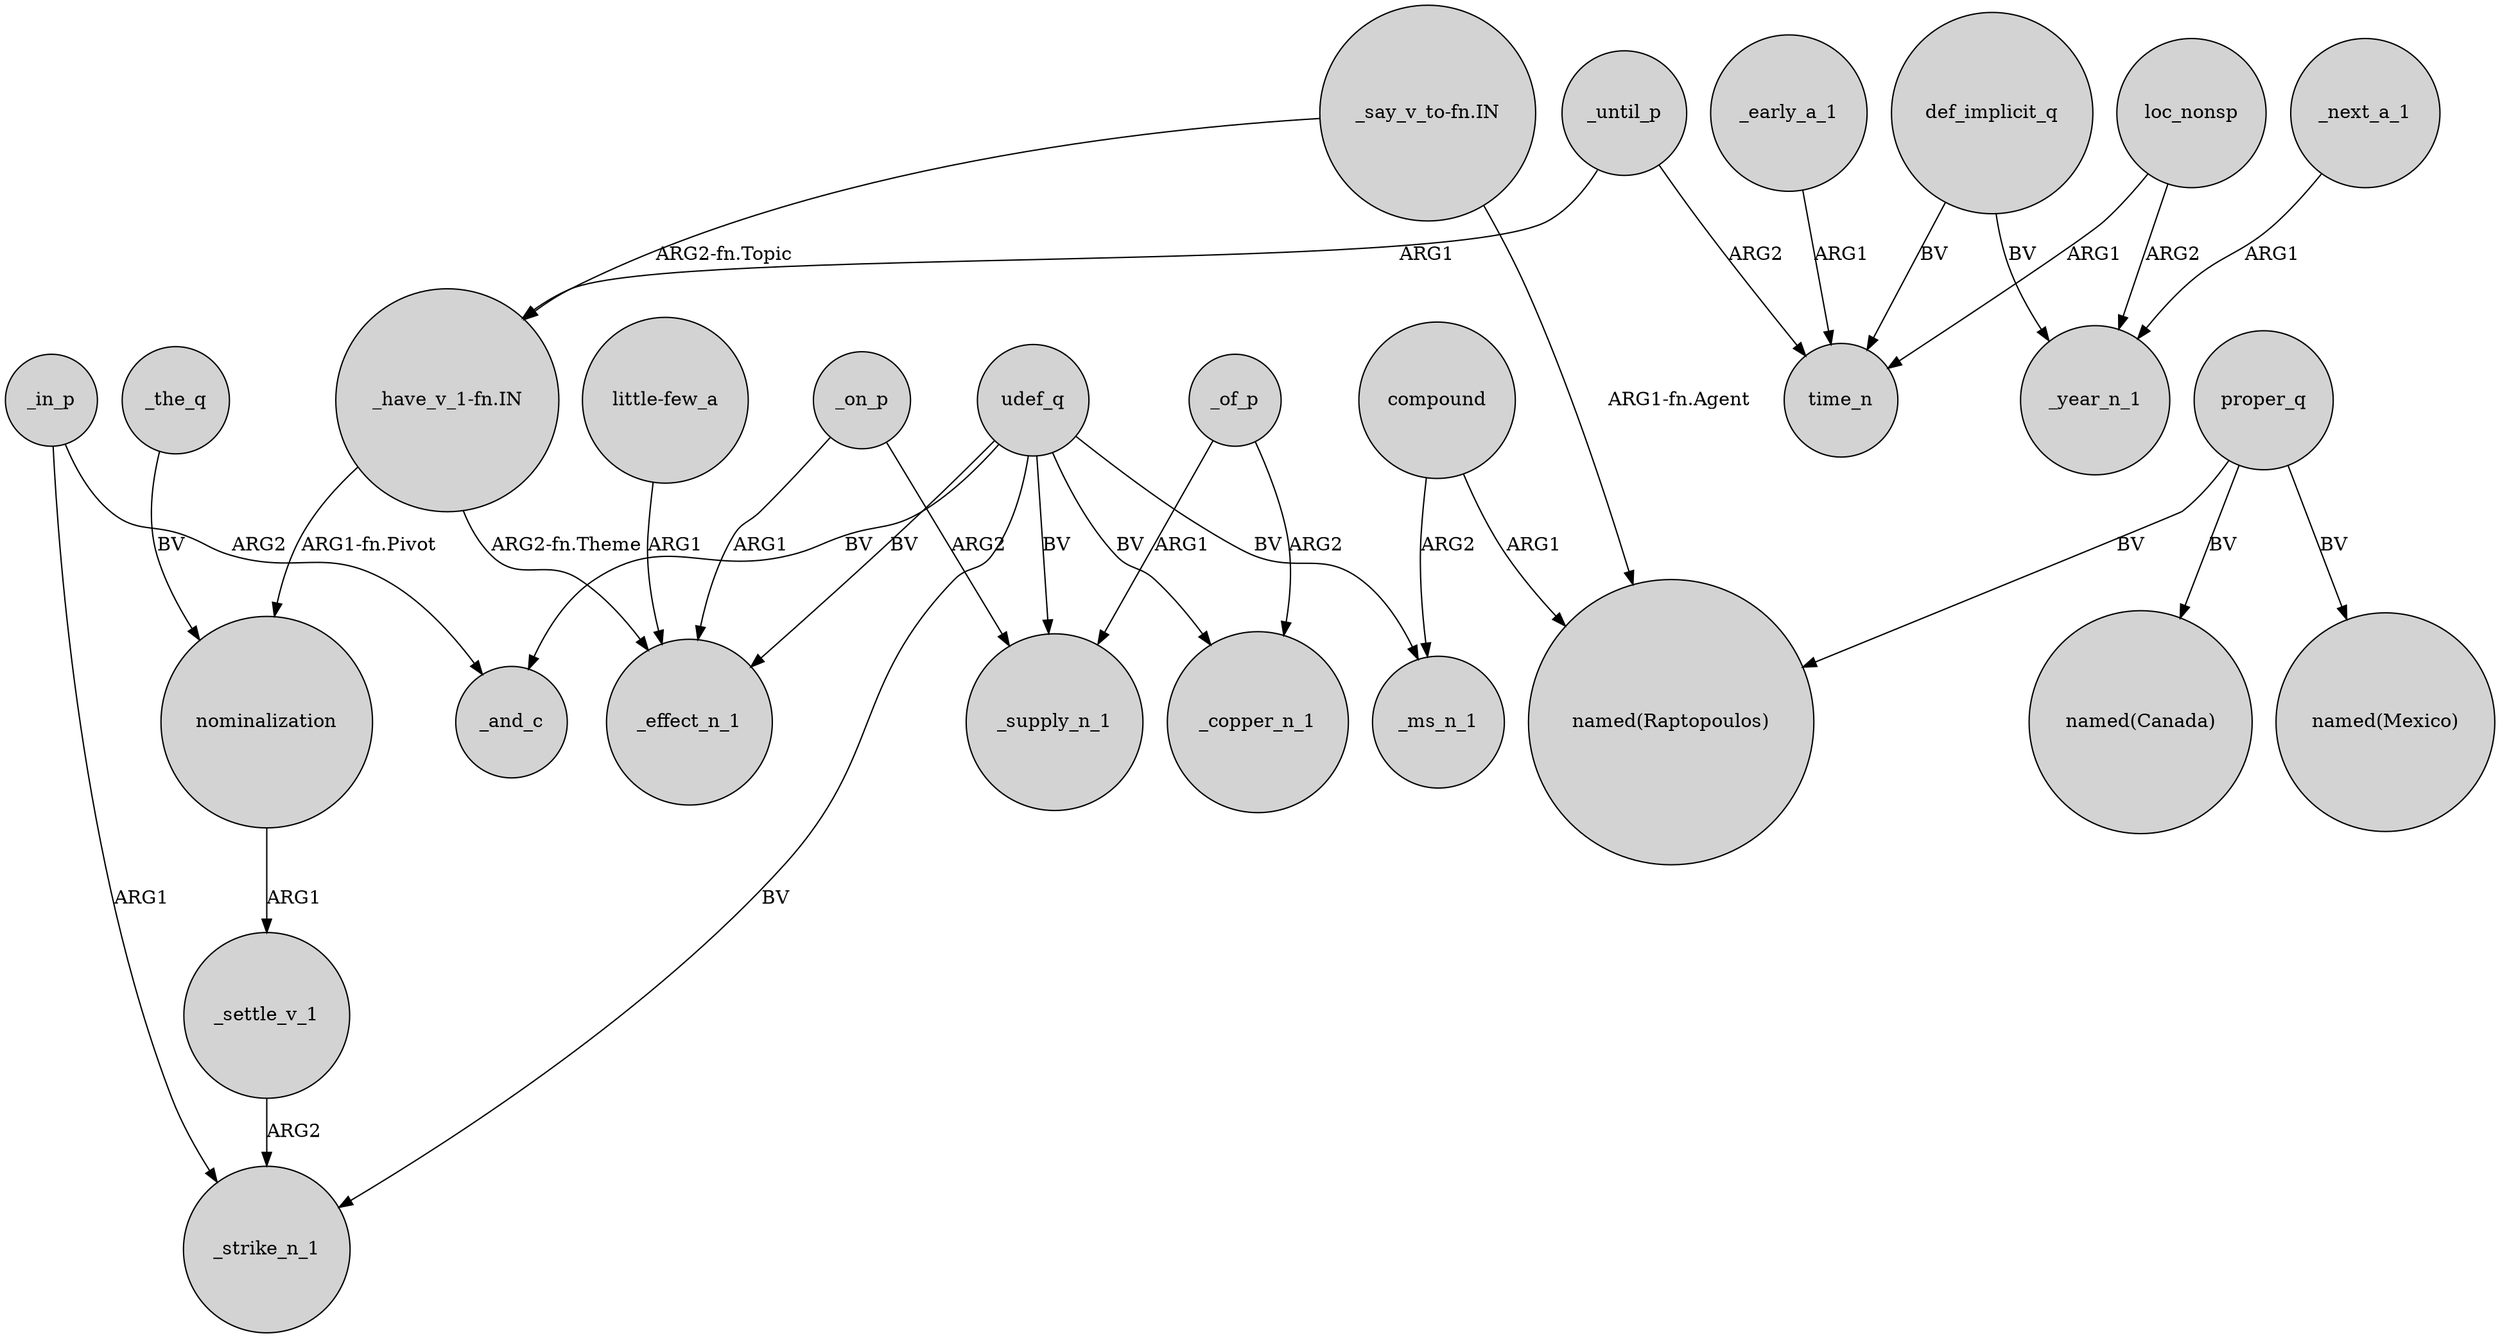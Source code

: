 digraph {
	node [shape=circle style=filled]
	_settle_v_1 -> _strike_n_1 [label=ARG2]
	udef_q -> _copper_n_1 [label=BV]
	"little-few_a" -> _effect_n_1 [label=ARG1]
	proper_q -> "named(Canada)" [label=BV]
	udef_q -> _strike_n_1 [label=BV]
	proper_q -> "named(Raptopoulos)" [label=BV]
	def_implicit_q -> time_n [label=BV]
	def_implicit_q -> _year_n_1 [label=BV]
	_on_p -> _supply_n_1 [label=ARG2]
	_of_p -> _supply_n_1 [label=ARG1]
	udef_q -> _effect_n_1 [label=BV]
	"_have_v_1-fn.IN" -> _effect_n_1 [label="ARG2-fn.Theme"]
	_until_p -> time_n [label=ARG2]
	"_say_v_to-fn.IN" -> "named(Raptopoulos)" [label="ARG1-fn.Agent"]
	udef_q -> _supply_n_1 [label=BV]
	nominalization -> _settle_v_1 [label=ARG1]
	loc_nonsp -> time_n [label=ARG1]
	compound -> _ms_n_1 [label=ARG2]
	_in_p -> _strike_n_1 [label=ARG1]
	proper_q -> "named(Mexico)" [label=BV]
	"_have_v_1-fn.IN" -> nominalization [label="ARG1-fn.Pivot"]
	_of_p -> _copper_n_1 [label=ARG2]
	udef_q -> _ms_n_1 [label=BV]
	_next_a_1 -> _year_n_1 [label=ARG1]
	loc_nonsp -> _year_n_1 [label=ARG2]
	compound -> "named(Raptopoulos)" [label=ARG1]
	_early_a_1 -> time_n [label=ARG1]
	"_say_v_to-fn.IN" -> "_have_v_1-fn.IN" [label="ARG2-fn.Topic"]
	_on_p -> _effect_n_1 [label=ARG1]
	_until_p -> "_have_v_1-fn.IN" [label=ARG1]
	udef_q -> _and_c [label=BV]
	_in_p -> _and_c [label=ARG2]
	_the_q -> nominalization [label=BV]
}
